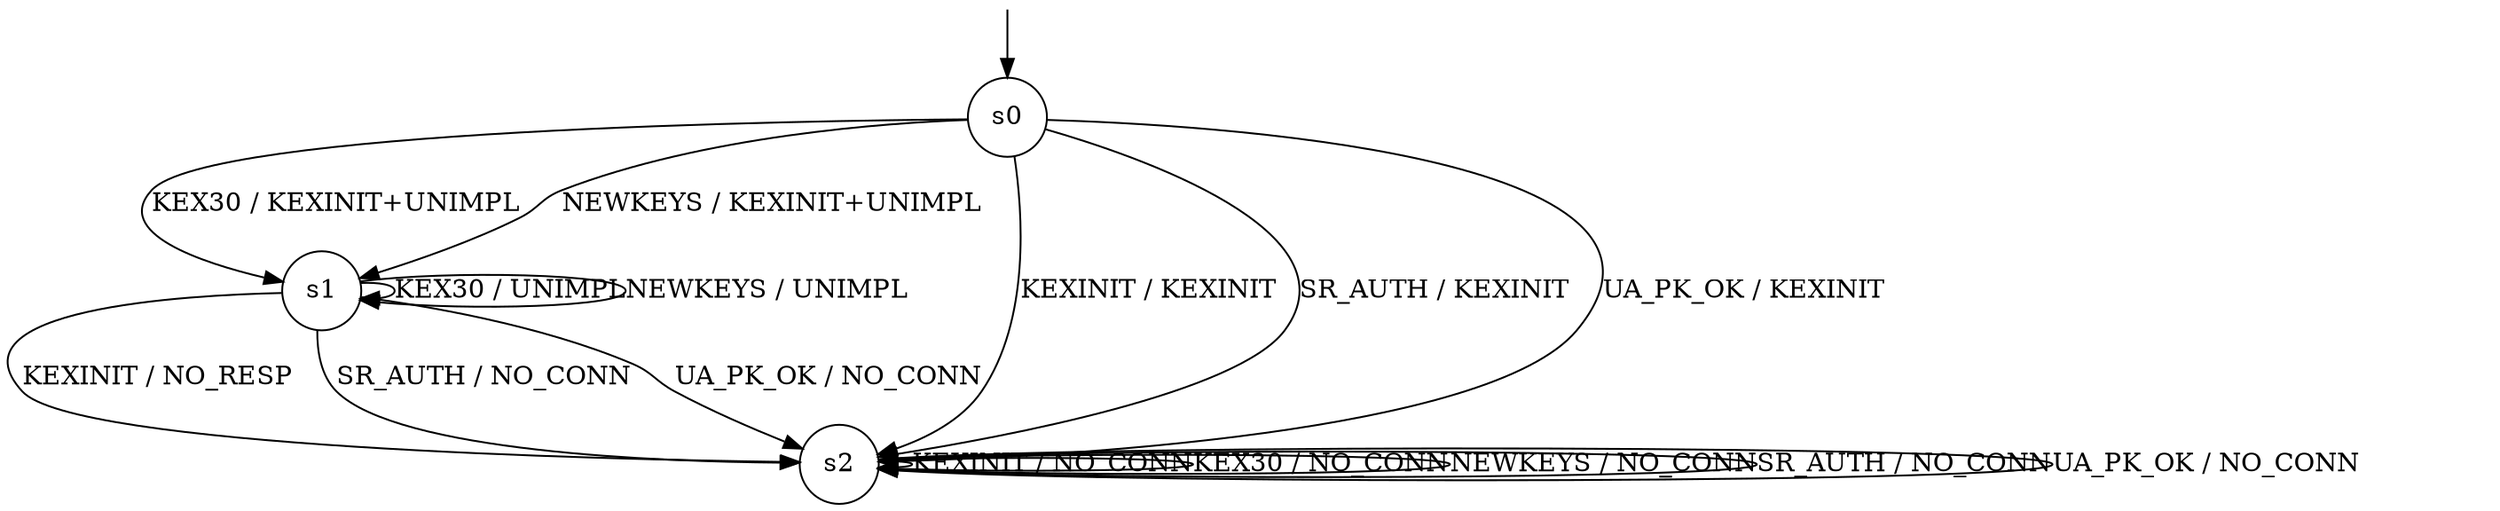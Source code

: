 digraph g {

	s0 [shape="circle" label="s0"];
	s1 [shape="circle" label="s1"];
	s2 [shape="circle" label="s2"];
	s0 -> s2 [label="KEXINIT / KEXINIT"];
	s0 -> s1 [label="KEX30 / KEXINIT+UNIMPL"];
	s0 -> s1 [label="NEWKEYS / KEXINIT+UNIMPL"];
	s0 -> s2 [label="SR_AUTH / KEXINIT"];
	s0 -> s2 [label="UA_PK_OK / KEXINIT"];
	s1 -> s2 [label="KEXINIT / NO_RESP"];
	s1 -> s1 [label="KEX30 / UNIMPL"];
	s1 -> s1 [label="NEWKEYS / UNIMPL"];
	s1 -> s2 [label="SR_AUTH / NO_CONN"];
	s1 -> s2 [label="UA_PK_OK / NO_CONN"];
	s2 -> s2 [label="KEXINIT / NO_CONN"];
	s2 -> s2 [label="KEX30 / NO_CONN"];
	s2 -> s2 [label="NEWKEYS / NO_CONN"];
	s2 -> s2 [label="SR_AUTH / NO_CONN"];
	s2 -> s2 [label="UA_PK_OK / NO_CONN"];

__start0 [label="" shape="none" width="0" height="0"];
__start0 -> s0;

}
